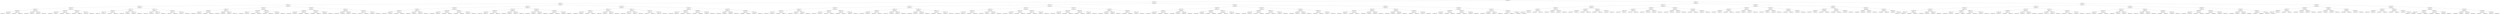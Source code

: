 digraph G{
1588795460 [label="Node{data=[9440, 9440]}"]
1588795460 -> 334919974
334919974 [label="Node{data=[5073, 5073]}"]
334919974 -> 1387504913
1387504913 [label="Node{data=[3223, 3223]}"]
1387504913 -> 923697656
923697656 [label="Node{data=[2802, 2802]}"]
923697656 -> 1908002405
1908002405 [label="Node{data=[2169, 2169]}"]
1908002405 -> 1361487421
1361487421 [label="Node{data=[1562, 1562]}"]
1361487421 -> 519182885
519182885 [label="Node{data=[1554, 1554]}"]
519182885 -> 1571838274
1571838274 [label="Node{data=[1550, 1550]}"]
1571838274 -> 1648721527
1648721527 [label="Node{data=[1548, 1548]}"]
1648721527 -> 104213324
104213324 [label="Node{data=[797, 797]}"]
1648721527 -> 144390813
144390813 [label="Node{data=[1549, 1549]}"]
1571838274 -> 1463687301
1463687301 [label="Node{data=[1552, 1552]}"]
1463687301 -> 515990227
515990227 [label="Node{data=[1551, 1551]}"]
1463687301 -> 689587724
689587724 [label="Node{data=[1553, 1553]}"]
519182885 -> 2013580896
2013580896 [label="Node{data=[1558, 1558]}"]
2013580896 -> 1599675349
1599675349 [label="Node{data=[1556, 1556]}"]
1599675349 -> 1251687703
1251687703 [label="Node{data=[1555, 1555]}"]
1599675349 -> 835336302
835336302 [label="Node{data=[1557, 1557]}"]
2013580896 -> 1868793849
1868793849 [label="Node{data=[1560, 1560]}"]
1868793849 -> 2020847219
2020847219 [label="Node{data=[1559, 1559]}"]
1868793849 -> 1804818415
1804818415 [label="Node{data=[1561, 1561]}"]
1361487421 -> 200936379
200936379 [label="Node{data=[2161, 2161]}"]
200936379 -> 2018838898
2018838898 [label="Node{data=[2145, 2145]}"]
2018838898 -> 498085949
498085949 [label="Node{data=[2032, 2032]}"]
498085949 -> 1827479627
1827479627 [label="Node{data=[2006, 2006]}"]
498085949 -> 923879870
923879870 [label="Node{data=[2122, 2122]}"]
2018838898 -> 1742723255
1742723255 [label="Node{data=[2159, 2159]}"]
1742723255 -> 2079473065
2079473065 [label="Node{data=[2158, 2158]}"]
1742723255 -> 2123933156
2123933156 [label="Node{data=[2160, 2160]}"]
200936379 -> 1140416304
1140416304 [label="Node{data=[2165, 2165]}"]
1140416304 -> 1517960600
1517960600 [label="Node{data=[2163, 2163]}"]
1517960600 -> 814701579
814701579 [label="Node{data=[2162, 2162]}"]
1517960600 -> 184776827
184776827 [label="Node{data=[2164, 2164]}"]
1140416304 -> 34256628
34256628 [label="Node{data=[2167, 2167]}"]
34256628 -> 152554960
152554960 [label="Node{data=[2166, 2166]}"]
34256628 -> 1135781885
1135781885 [label="Node{data=[2168, 2168]}"]
1908002405 -> 1407377232
1407377232 [label="Node{data=[2409, 2409]}"]
1407377232 -> 76054222
76054222 [label="Node{data=[2177, 2177]}"]
76054222 -> 860248770
860248770 [label="Node{data=[2173, 2173]}"]
860248770 -> 1704828440
1704828440 [label="Node{data=[2171, 2171]}"]
1704828440 -> 549508516
549508516 [label="Node{data=[2170, 2170]}"]
1704828440 -> 1736024444
1736024444 [label="Node{data=[2172, 2172]}"]
860248770 -> 1726506779
1726506779 [label="Node{data=[2175, 2175]}"]
1726506779 -> 1863075968
1863075968 [label="Node{data=[2174, 2174]}"]
1726506779 -> 1229446448
1229446448 [label="Node{data=[2176, 2176]}"]
76054222 -> 1663035173
1663035173 [label="Node{data=[2373, 2373]}"]
1663035173 -> 1181385954
1181385954 [label="Node{data=[2261, 2261]}"]
1181385954 -> 1261411559
1261411559 [label="Node{data=[2215, 2215]}"]
1181385954 -> 1022785263
1022785263 [label="Node{data=[2286, 2286]}"]
1663035173 -> 541886619
541886619 [label="Node{data=[2407, 2407]}"]
541886619 -> 848516580
848516580 [label="Node{data=[2391, 2391]}"]
541886619 -> 99364853
99364853 [label="Node{data=[2408, 2408]}"]
1407377232 -> 178413737
178413737 [label="Node{data=[2417, 2417]}"]
178413737 -> 1324235062
1324235062 [label="Node{data=[2413, 2413]}"]
1324235062 -> 1727691130
1727691130 [label="Node{data=[2411, 2411]}"]
1727691130 -> 34431447
34431447 [label="Node{data=[2410, 2410]}"]
1727691130 -> 464776727
464776727 [label="Node{data=[2412, 2412]}"]
1324235062 -> 615203806
615203806 [label="Node{data=[2415, 2415]}"]
615203806 -> 288350104
288350104 [label="Node{data=[2414, 2414]}"]
615203806 -> 2017793971
2017793971 [label="Node{data=[2416, 2416]}"]
178413737 -> 2080546298
2080546298 [label="Node{data=[2421, 2421]}"]
2080546298 -> 46765079
46765079 [label="Node{data=[2419, 2419]}"]
46765079 -> 1844795593
1844795593 [label="Node{data=[2418, 2418]}"]
46765079 -> 1037906507
1037906507 [label="Node{data=[2420, 2420]}"]
2080546298 -> 1431868743
1431868743 [label="Node{data=[2423, 2423]}"]
1431868743 -> 461363927
461363927 [label="Node{data=[2422, 2422]}"]
1431868743 -> 1544288865
1544288865 [label="Node{data=[2439, 2439]}"]
923697656 -> 143709377
143709377 [label="Node{data=[2891, 2891]}"]
143709377 -> 435395129
435395129 [label="Node{data=[2875, 2875]}"]
435395129 -> 2092913330
2092913330 [label="Node{data=[2867, 2867]}"]
2092913330 -> 2137286582
2137286582 [label="Node{data=[2863, 2863]}"]
2137286582 -> 1901892167
1901892167 [label="Node{data=[2861, 2861]}"]
1901892167 -> 1962671111
1962671111 [label="Node{data=[2834, 2834]}"]
1901892167 -> 1926699752
1926699752 [label="Node{data=[2862, 2862]}"]
2137286582 -> 777165523
777165523 [label="Node{data=[2865, 2865]}"]
777165523 -> 998894580
998894580 [label="Node{data=[2864, 2864]}"]
777165523 -> 272180038
272180038 [label="Node{data=[2866, 2866]}"]
2092913330 -> 1525906419
1525906419 [label="Node{data=[2871, 2871]}"]
1525906419 -> 1615718012
1615718012 [label="Node{data=[2869, 2869]}"]
1615718012 -> 342845386
342845386 [label="Node{data=[2868, 2868]}"]
1615718012 -> 1301632274
1301632274 [label="Node{data=[2870, 2870]}"]
1525906419 -> 217613232
217613232 [label="Node{data=[2873, 2873]}"]
217613232 -> 50981461
50981461 [label="Node{data=[2872, 2872]}"]
217613232 -> 1815579849
1815579849 [label="Node{data=[2874, 2874]}"]
435395129 -> 191723928
191723928 [label="Node{data=[2883, 2883]}"]
191723928 -> 1136696902
1136696902 [label="Node{data=[2879, 2879]}"]
1136696902 -> 265785129
265785129 [label="Node{data=[2877, 2877]}"]
265785129 -> 1599478750
1599478750 [label="Node{data=[2876, 2876]}"]
265785129 -> 1066866709
1066866709 [label="Node{data=[2878, 2878]}"]
1136696902 -> 2028114703
2028114703 [label="Node{data=[2881, 2881]}"]
2028114703 -> 1275061757
1275061757 [label="Node{data=[2880, 2880]}"]
2028114703 -> 605589431
605589431 [label="Node{data=[2882, 2882]}"]
191723928 -> 591948945
591948945 [label="Node{data=[2887, 2887]}"]
591948945 -> 1340012828
1340012828 [label="Node{data=[2885, 2885]}"]
1340012828 -> 2075802903
2075802903 [label="Node{data=[2884, 2884]}"]
1340012828 -> 457138400
457138400 [label="Node{data=[2886, 2886]}"]
591948945 -> 2071182322
2071182322 [label="Node{data=[2889, 2889]}"]
2071182322 -> 1130212249
1130212249 [label="Node{data=[2888, 2888]}"]
2071182322 -> 1772446816
1772446816 [label="Node{data=[2890, 2890]}"]
143709377 -> 167588308
167588308 [label="Node{data=[3092, 3092]}"]
167588308 -> 1865922354
1865922354 [label="Node{data=[3084, 3084]}"]
1865922354 -> 1092147246
1092147246 [label="Node{data=[2895, 2895]}"]
1092147246 -> 64762377
64762377 [label="Node{data=[2893, 2893]}"]
64762377 -> 1666175031
1666175031 [label="Node{data=[2892, 2892]}"]
64762377 -> 823354699
823354699 [label="Node{data=[2894, 2894]}"]
1092147246 -> 911020783
911020783 [label="Node{data=[3082, 3082]}"]
911020783 -> 1424175701
1424175701 [label="Node{data=[2896, 2896]}"]
911020783 -> 1236311702
1236311702 [label="Node{data=[3083, 3083]}"]
1865922354 -> 1663271894
1663271894 [label="Node{data=[3088, 3088]}"]
1663271894 -> 1025982263
1025982263 [label="Node{data=[3086, 3086]}"]
1025982263 -> 1880867676
1880867676 [label="Node{data=[3085, 3085]}"]
1025982263 -> 1024636903
1024636903 [label="Node{data=[3087, 3087]}"]
1663271894 -> 1112583840
1112583840 [label="Node{data=[3090, 3090]}"]
1112583840 -> 1175121754
1175121754 [label="Node{data=[3089, 3089]}"]
1112583840 -> 1747305956
1747305956 [label="Node{data=[3091, 3091]}"]
167588308 -> 1084287624
1084287624 [label="Node{data=[3143, 3143]}"]
1084287624 -> 130181522
130181522 [label="Node{data=[3096, 3096]}"]
130181522 -> 379790863
379790863 [label="Node{data=[3094, 3094]}"]
379790863 -> 1357892570
1357892570 [label="Node{data=[3093, 3093]}"]
379790863 -> 391946213
391946213 [label="Node{data=[3095, 3095]}"]
130181522 -> 63367781
63367781 [label="Node{data=[3098, 3098]}"]
63367781 -> 207234892
207234892 [label="Node{data=[3097, 3097]}"]
63367781 -> 583371782
583371782 [label="Node{data=[3140, 3140]}"]
1084287624 -> 1368759308
1368759308 [label="Node{data=[3219, 3219]}"]
1368759308 -> 1697960345
1697960345 [label="Node{data=[3217, 3217]}"]
1697960345 -> 948562484
948562484 [label="Node{data=[3171, 3171]}"]
1697960345 -> 908260511
908260511 [label="Node{data=[3218, 3218]}"]
1368759308 -> 1261075371
1261075371 [label="Node{data=[3221, 3221]}"]
1261075371 -> 147968846
147968846 [label="Node{data=[3220, 3220]}"]
1261075371 -> 2138980394
2138980394 [label="Node{data=[3222, 3222]}"]
1387504913 -> 1591330134
1591330134 [label="Node{data=[3537, 3537]}"]
1591330134 -> 1177950725
1177950725 [label="Node{data=[3441, 3441]}"]
1177950725 -> 1090255406
1090255406 [label="Node{data=[3425, 3425]}"]
1090255406 -> 1292471563
1292471563 [label="Node{data=[3234, 3234]}"]
1292471563 -> 1567228553
1567228553 [label="Node{data=[3227, 3227]}"]
1567228553 -> 729468179
729468179 [label="Node{data=[3225, 3225]}"]
729468179 -> 877619416
877619416 [label="Node{data=[3224, 3224]}"]
729468179 -> 892328591
892328591 [label="Node{data=[3226, 3226]}"]
1567228553 -> 954001641
954001641 [label="Node{data=[3229, 3229]}"]
954001641 -> 1161017524
1161017524 [label="Node{data=[3228, 3228]}"]
954001641 -> 175444322
175444322 [label="Node{data=[3230, 3230]}"]
1292471563 -> 1103448321
1103448321 [label="Node{data=[3421, 3421]}"]
1103448321 -> 503413360
503413360 [label="Node{data=[3419, 3419]}"]
503413360 -> 1177523996
1177523996 [label="Node{data=[3267, 3267]}"]
503413360 -> 1685287098
1685287098 [label="Node{data=[3420, 3420]}"]
1103448321 -> 261468276
261468276 [label="Node{data=[3423, 3423]}"]
261468276 -> 441620748
441620748 [label="Node{data=[3422, 3422]}"]
261468276 -> 545225261
545225261 [label="Node{data=[3424, 3424]}"]
1090255406 -> 1601583160
1601583160 [label="Node{data=[3433, 3433]}"]
1601583160 -> 2109879730
2109879730 [label="Node{data=[3429, 3429]}"]
2109879730 -> 1943423487
1943423487 [label="Node{data=[3427, 3427]}"]
1943423487 -> 673446842
673446842 [label="Node{data=[3426, 3426]}"]
1943423487 -> 1182445950
1182445950 [label="Node{data=[3428, 3428]}"]
2109879730 -> 720987046
720987046 [label="Node{data=[3431, 3431]}"]
720987046 -> 1805733559
1805733559 [label="Node{data=[3430, 3430]}"]
720987046 -> 1550354002
1550354002 [label="Node{data=[3432, 3432]}"]
1601583160 -> 1334455776
1334455776 [label="Node{data=[3437, 3437]}"]
1334455776 -> 781157348
781157348 [label="Node{data=[3435, 3435]}"]
781157348 -> 1337631860
1337631860 [label="Node{data=[3434, 3434]}"]
781157348 -> 1467544007
1467544007 [label="Node{data=[3436, 3436]}"]
1334455776 -> 1224946661
1224946661 [label="Node{data=[3439, 3439]}"]
1224946661 -> 465639810
465639810 [label="Node{data=[3438, 3438]}"]
1224946661 -> 21141386
21141386 [label="Node{data=[3440, 3440]}"]
1177950725 -> 287619244
287619244 [label="Node{data=[3484, 3484]}"]
287619244 -> 1097350518
1097350518 [label="Node{data=[3449, 3449]}"]
1097350518 -> 1391862224
1391862224 [label="Node{data=[3445, 3445]}"]
1391862224 -> 1201476291
1201476291 [label="Node{data=[3443, 3443]}"]
1201476291 -> 1934111556
1934111556 [label="Node{data=[3442, 3442]}"]
1201476291 -> 1934304214
1934304214 [label="Node{data=[3444, 3444]}"]
1391862224 -> 273708238
273708238 [label="Node{data=[3447, 3447]}"]
273708238 -> 1064593165
1064593165 [label="Node{data=[3446, 3446]}"]
273708238 -> 219460020
219460020 [label="Node{data=[3448, 3448]}"]
1097350518 -> 661354067
661354067 [label="Node{data=[3453, 3453]}"]
661354067 -> 881754228
881754228 [label="Node{data=[3451, 3451]}"]
881754228 -> 685688295
685688295 [label="Node{data=[3450, 3450]}"]
881754228 -> 15681625
15681625 [label="Node{data=[3452, 3452]}"]
661354067 -> 2085253113
2085253113 [label="Node{data=[3455, 3455]}"]
2085253113 -> 1015536932
1015536932 [label="Node{data=[3454, 3454]}"]
2085253113 -> 1655228078
1655228078 [label="Node{data=[3478, 3478]}"]
287619244 -> 419424034
419424034 [label="Node{data=[3529, 3529]}"]
419424034 -> 929392227
929392227 [label="Node{data=[3525, 3525]}"]
929392227 -> 898233174
898233174 [label="Node{data=[3523, 3523]}"]
898233174 -> 288411391
288411391 [label="Node{data=[3497, 3497]}"]
898233174 -> 1989274892
1989274892 [label="Node{data=[3524, 3524]}"]
929392227 -> 1792793539
1792793539 [label="Node{data=[3527, 3527]}"]
1792793539 -> 271750797
271750797 [label="Node{data=[3526, 3526]}"]
1792793539 -> 123921730
123921730 [label="Node{data=[3528, 3528]}"]
419424034 -> 2128777519
2128777519 [label="Node{data=[3533, 3533]}"]
2128777519 -> 1255364851
1255364851 [label="Node{data=[3531, 3531]}"]
1255364851 -> 1322330586
1322330586 [label="Node{data=[3530, 3530]}"]
1255364851 -> 1586073015
1586073015 [label="Node{data=[3532, 3532]}"]
2128777519 -> 881333408
881333408 [label="Node{data=[3535, 3535]}"]
881333408 -> 1682757122
1682757122 [label="Node{data=[3534, 3534]}"]
881333408 -> 596950184
596950184 [label="Node{data=[3536, 3536]}"]
1591330134 -> 836921688
836921688 [label="Node{data=[4755, 4755]}"]
836921688 -> 1161512656
1161512656 [label="Node{data=[4739, 4739]}"]
1161512656 -> 1204122803
1204122803 [label="Node{data=[4731, 4731]}"]
1204122803 -> 1093857567
1093857567 [label="Node{data=[3541, 3541]}"]
1093857567 -> 1664673992
1664673992 [label="Node{data=[3539, 3539]}"]
1664673992 -> 2091528121
2091528121 [label="Node{data=[3538, 3538]}"]
1664673992 -> 279362675
279362675 [label="Node{data=[3540, 3540]}"]
1093857567 -> 1179262321
1179262321 [label="Node{data=[4729, 4729]}"]
1179262321 -> 1653658584
1653658584 [label="Node{data=[3542, 3542]}"]
1179262321 -> 1340796884
1340796884 [label="Node{data=[4730, 4730]}"]
1204122803 -> 1779079038
1779079038 [label="Node{data=[4735, 4735]}"]
1779079038 -> 2084417243
2084417243 [label="Node{data=[4733, 4733]}"]
2084417243 -> 416787607
416787607 [label="Node{data=[4732, 4732]}"]
2084417243 -> 14382102
14382102 [label="Node{data=[4734, 4734]}"]
1779079038 -> 1045738004
1045738004 [label="Node{data=[4737, 4737]}"]
1045738004 -> 789485683
789485683 [label="Node{data=[4736, 4736]}"]
1045738004 -> 169355793
169355793 [label="Node{data=[4738, 4738]}"]
1161512656 -> 1362662528
1362662528 [label="Node{data=[4747, 4747]}"]
1362662528 -> 1256671393
1256671393 [label="Node{data=[4743, 4743]}"]
1256671393 -> 301042830
301042830 [label="Node{data=[4741, 4741]}"]
301042830 -> 1517450243
1517450243 [label="Node{data=[4740, 4740]}"]
301042830 -> 1333491545
1333491545 [label="Node{data=[4742, 4742]}"]
1256671393 -> 1068076119
1068076119 [label="Node{data=[4745, 4745]}"]
1068076119 -> 572650192
572650192 [label="Node{data=[4744, 4744]}"]
1068076119 -> 1798985979
1798985979 [label="Node{data=[4746, 4746]}"]
1362662528 -> 2146380666
2146380666 [label="Node{data=[4751, 4751]}"]
2146380666 -> 215473124
215473124 [label="Node{data=[4749, 4749]}"]
215473124 -> 567087068
567087068 [label="Node{data=[4748, 4748]}"]
215473124 -> 411661982
411661982 [label="Node{data=[4750, 4750]}"]
2146380666 -> 507193870
507193870 [label="Node{data=[4753, 4753]}"]
507193870 -> 738314966
738314966 [label="Node{data=[4752, 4752]}"]
507193870 -> 1710981989
1710981989 [label="Node{data=[4754, 4754]}"]
836921688 -> 907355330
907355330 [label="Node{data=[5057, 5057]}"]
907355330 -> 1899565908
1899565908 [label="Node{data=[4978, 4978]}"]
1899565908 -> 1405890783
1405890783 [label="Node{data=[4974, 4974]}"]
1405890783 -> 1779786088
1779786088 [label="Node{data=[4972, 4972]}"]
1779786088 -> 1975090140
1975090140 [label="Node{data=[4820, 4820]}"]
1779786088 -> 1285776780
1285776780 [label="Node{data=[4973, 4973]}"]
1405890783 -> 2119958031
2119958031 [label="Node{data=[4976, 4976]}"]
2119958031 -> 1057279629
1057279629 [label="Node{data=[4975, 4975]}"]
2119958031 -> 31274282
31274282 [label="Node{data=[4977, 4977]}"]
1899565908 -> 1451601816
1451601816 [label="Node{data=[5053, 5053]}"]
1451601816 -> 2005895361
2005895361 [label="Node{data=[4980, 4980]}"]
2005895361 -> 1860583451
1860583451 [label="Node{data=[4979, 4979]}"]
2005895361 -> 117066888
117066888 [label="Node{data=[5008, 5008]}"]
1451601816 -> 2105068192
2105068192 [label="Node{data=[5055, 5055]}"]
2105068192 -> 1983552590
1983552590 [label="Node{data=[5054, 5054]}"]
2105068192 -> 704703498
704703498 [label="Node{data=[5056, 5056]}"]
907355330 -> 2127195086
2127195086 [label="Node{data=[5065, 5065]}"]
2127195086 -> 1172083581
1172083581 [label="Node{data=[5061, 5061]}"]
1172083581 -> 1738981220
1738981220 [label="Node{data=[5059, 5059]}"]
1738981220 -> 1248554790
1248554790 [label="Node{data=[5058, 5058]}"]
1738981220 -> 1733491134
1733491134 [label="Node{data=[5060, 5060]}"]
1172083581 -> 1177864530
1177864530 [label="Node{data=[5063, 5063]}"]
1177864530 -> 339411823
339411823 [label="Node{data=[5062, 5062]}"]
1177864530 -> 95964305
95964305 [label="Node{data=[5064, 5064]}"]
2127195086 -> 1977076369
1977076369 [label="Node{data=[5069, 5069]}"]
1977076369 -> 357163808
357163808 [label="Node{data=[5067, 5067]}"]
357163808 -> 1504029341
1504029341 [label="Node{data=[5066, 5066]}"]
357163808 -> 507427324
507427324 [label="Node{data=[5068, 5068]}"]
1977076369 -> 1433828328
1433828328 [label="Node{data=[5071, 5071]}"]
1433828328 -> 268227205
268227205 [label="Node{data=[5070, 5070]}"]
1433828328 -> 2071552165
2071552165 [label="Node{data=[5072, 5072]}"]
334919974 -> 274974575
274974575 [label="Node{data=[8043, 8043]}"]
274974575 -> 1991002032
1991002032 [label="Node{data=[7921, 7921]}"]
1991002032 -> 523094810
523094810 [label="Node{data=[5142, 5142]}"]
523094810 -> 803339282
803339282 [label="Node{data=[5126, 5126]}"]
803339282 -> 557256254
557256254 [label="Node{data=[5118, 5118]}"]
557256254 -> 892492911
892492911 [label="Node{data=[5114, 5114]}"]
892492911 -> 1144399048
1144399048 [label="Node{data=[5112, 5112]}"]
1144399048 -> 1687638320
1687638320 [label="Node{data=[5075, 5075]}"]
1144399048 -> 2101929314
2101929314 [label="Node{data=[5113, 5113]}"]
892492911 -> 1522405248
1522405248 [label="Node{data=[5116, 5116]}"]
1522405248 -> 802906235
802906235 [label="Node{data=[5115, 5115]}"]
1522405248 -> 1897642593
1897642593 [label="Node{data=[5117, 5117]}"]
557256254 -> 1271014101
1271014101 [label="Node{data=[5122, 5122]}"]
1271014101 -> 1630205474
1630205474 [label="Node{data=[5120, 5120]}"]
1630205474 -> 361138884
361138884 [label="Node{data=[5119, 5119]}"]
1630205474 -> 971170471
971170471 [label="Node{data=[5121, 5121]}"]
1271014101 -> 1676458948
1676458948 [label="Node{data=[5124, 5124]}"]
1676458948 -> 1438767741
1438767741 [label="Node{data=[5123, 5123]}"]
1676458948 -> 1957735083
1957735083 [label="Node{data=[5125, 5125]}"]
803339282 -> 1516869952
1516869952 [label="Node{data=[5134, 5134]}"]
1516869952 -> 1557998418
1557998418 [label="Node{data=[5130, 5130]}"]
1557998418 -> 127139974
127139974 [label="Node{data=[5128, 5128]}"]
127139974 -> 1979717421
1979717421 [label="Node{data=[5127, 5127]}"]
127139974 -> 1614095156
1614095156 [label="Node{data=[5129, 5129]}"]
1557998418 -> 1426523099
1426523099 [label="Node{data=[5132, 5132]}"]
1426523099 -> 1915791821
1915791821 [label="Node{data=[5131, 5131]}"]
1426523099 -> 83849689
83849689 [label="Node{data=[5133, 5133]}"]
1516869952 -> 1301991153
1301991153 [label="Node{data=[5138, 5138]}"]
1301991153 -> 552473922
552473922 [label="Node{data=[5136, 5136]}"]
552473922 -> 1474805331
1474805331 [label="Node{data=[5135, 5135]}"]
552473922 -> 686386383
686386383 [label="Node{data=[5137, 5137]}"]
1301991153 -> 857723493
857723493 [label="Node{data=[5140, 5140]}"]
857723493 -> 1670088001
1670088001 [label="Node{data=[5139, 5139]}"]
857723493 -> 158644805
158644805 [label="Node{data=[5141, 5141]}"]
523094810 -> 1779970224
1779970224 [label="Node{data=[6284, 6284]}"]
1779970224 -> 668552044
668552044 [label="Node{data=[6276, 6276]}"]
668552044 -> 407331675
407331675 [label="Node{data=[5709, 5709]}"]
407331675 -> 885871748
885871748 [label="Node{data=[5553, 5553]}"]
885871748 -> 536575773
536575773 [label="Node{data=[5179, 5179]}"]
885871748 -> 1922352549
1922352549 [label="Node{data=[5567, 5567]}"]
407331675 -> 1374301463
1374301463 [label="Node{data=[6274, 6274]}"]
1374301463 -> 266156762
266156762 [label="Node{data=[6266, 6266]}"]
1374301463 -> 1268428715
1268428715 [label="Node{data=[6275, 6275]}"]
668552044 -> 536343184
536343184 [label="Node{data=[6280, 6280]}"]
536343184 -> 527824620
527824620 [label="Node{data=[6278, 6278]}"]
527824620 -> 2040005682
2040005682 [label="Node{data=[6277, 6277]}"]
527824620 -> 1742805853
1742805853 [label="Node{data=[6279, 6279]}"]
536343184 -> 1201804867
1201804867 [label="Node{data=[6282, 6282]}"]
1201804867 -> 2001754829
2001754829 [label="Node{data=[6281, 6281]}"]
1201804867 -> 1313892737
1313892737 [label="Node{data=[6283, 6283]}"]
1779970224 -> 562342117
562342117 [label="Node{data=[6292, 6292]}"]
562342117 -> 1984144024
1984144024 [label="Node{data=[6288, 6288]}"]
1984144024 -> 61872303
61872303 [label="Node{data=[6286, 6286]}"]
61872303 -> 1315005753
1315005753 [label="Node{data=[6285, 6285]}"]
61872303 -> 1244020624
1244020624 [label="Node{data=[6287, 6287]}"]
1984144024 -> 555352878
555352878 [label="Node{data=[6290, 6290]}"]
555352878 -> 585896642
585896642 [label="Node{data=[6289, 6289]}"]
555352878 -> 1734468363
1734468363 [label="Node{data=[6291, 6291]}"]
562342117 -> 482380488
482380488 [label="Node{data=[7917, 7917]}"]
482380488 -> 1832057101
1832057101 [label="Node{data=[7915, 7915]}"]
1832057101 -> 797613163
797613163 [label="Node{data=[6293, 6293]}"]
1832057101 -> 1201363754
1201363754 [label="Node{data=[7916, 7916]}"]
482380488 -> 1595215835
1595215835 [label="Node{data=[7919, 7919]}"]
1595215835 -> 630550437
630550437 [label="Node{data=[7918, 7918]}"]
1595215835 -> 1585956536
1585956536 [label="Node{data=[7920, 7920]}"]
1991002032 -> 1129874505
1129874505 [label="Node{data=[7953, 7953]}"]
1129874505 -> 885268526
885268526 [label="Node{data=[7937, 7937]}"]
885268526 -> 983730516
983730516 [label="Node{data=[7929, 7929]}"]
983730516 -> 1517300414
1517300414 [label="Node{data=[7925, 7925]}"]
1517300414 -> 1561167733
1561167733 [label="Node{data=[7923, 7923]}"]
1561167733 -> 1222445482
1222445482 [label="Node{data=[7922, 7922]}"]
1561167733 -> 1721487820
1721487820 [label="Node{data=[7924, 7924]}"]
1517300414 -> 1038426747
1038426747 [label="Node{data=[7927, 7927]}"]
1038426747 -> 207764637
207764637 [label="Node{data=[7926, 7926]}"]
1038426747 -> 752018658
752018658 [label="Node{data=[7928, 7928]}"]
983730516 -> 343889157
343889157 [label="Node{data=[7933, 7933]}"]
343889157 -> 10312459
10312459 [label="Node{data=[7931, 7931]}"]
10312459 -> 495323473
495323473 [label="Node{data=[7930, 7930]}"]
10312459 -> 642259959
642259959 [label="Node{data=[7932, 7932]}"]
343889157 -> 1215407430
1215407430 [label="Node{data=[7935, 7935]}"]
1215407430 -> 585034304
585034304 [label="Node{data=[7934, 7934]}"]
1215407430 -> 264221643
264221643 [label="Node{data=[7936, 7936]}"]
885268526 -> 1775142504
1775142504 [label="Node{data=[7945, 7945]}"]
1775142504 -> 743462274
743462274 [label="Node{data=[7941, 7941]}"]
743462274 -> 2039035554
2039035554 [label="Node{data=[7939, 7939]}"]
2039035554 -> 190510003
190510003 [label="Node{data=[7938, 7938]}"]
2039035554 -> 372955510
372955510 [label="Node{data=[7940, 7940]}"]
743462274 -> 946365046
946365046 [label="Node{data=[7943, 7943]}"]
946365046 -> 140799999
140799999 [label="Node{data=[7942, 7942]}"]
946365046 -> 1426051627
1426051627 [label="Node{data=[7944, 7944]}"]
1775142504 -> 349065387
349065387 [label="Node{data=[7949, 7949]}"]
349065387 -> 1867447190
1867447190 [label="Node{data=[7947, 7947]}"]
1867447190 -> 1157523991
1157523991 [label="Node{data=[7946, 7946]}"]
1867447190 -> 1857717801
1857717801 [label="Node{data=[7948, 7948]}"]
349065387 -> 144164957
144164957 [label="Node{data=[7951, 7951]}"]
144164957 -> 278728850
278728850 [label="Node{data=[7950, 7950]}"]
144164957 -> 662994500
662994500 [label="Node{data=[7952, 7952]}"]
1129874505 -> 498417491
498417491 [label="Node{data=[7988, 7988]}"]
498417491 -> 735500696
735500696 [label="Node{data=[7961, 7961]}"]
735500696 -> 1404519920
1404519920 [label="Node{data=[7957, 7957]}"]
1404519920 -> 1472554908
1472554908 [label="Node{data=[7955, 7955]}"]
1472554908 -> 1673430416
1673430416 [label="Node{data=[7954, 7954]}"]
1472554908 -> 2117700198
2117700198 [label="Node{data=[7956, 7956]}"]
1404519920 -> 390645908
390645908 [label="Node{data=[7959, 7959]}"]
390645908 -> 1808643174
1808643174 [label="Node{data=[7958, 7958]}"]
390645908 -> 2093493898
2093493898 [label="Node{data=[7960, 7960]}"]
735500696 -> 1318117839
1318117839 [label="Node{data=[7965, 7965]}"]
1318117839 -> 533568737
533568737 [label="Node{data=[7963, 7963]}"]
533568737 -> 430269946
430269946 [label="Node{data=[7962, 7962]}"]
533568737 -> 614773818
614773818 [label="Node{data=[7964, 7964]}"]
1318117839 -> 1836300280
1836300280 [label="Node{data=[7967, 7967]}"]
1836300280 -> 514458659
514458659 [label="Node{data=[7966, 7966]}"]
1836300280 -> 747776185
747776185 [label="Node{data=[7968, 7968]}"]
498417491 -> 764824693
764824693 [label="Node{data=[8035, 8035]}"]
764824693 -> 1571484232
1571484232 [label="Node{data=[8031, 8031]}"]
1571484232 -> 334462658
334462658 [label="Node{data=[8029, 8029]}"]
334462658 -> 780487654
780487654 [label="Node{data=[8024, 8024]}"]
334462658 -> 837767079
837767079 [label="Node{data=[8030, 8030]}"]
1571484232 -> 996000608
996000608 [label="Node{data=[8033, 8033]}"]
996000608 -> 1395434407
1395434407 [label="Node{data=[8032, 8032]}"]
996000608 -> 1467095135
1467095135 [label="Node{data=[8034, 8034]}"]
764824693 -> 481032033
481032033 [label="Node{data=[8039, 8039]}"]
481032033 -> 1236824407
1236824407 [label="Node{data=[8037, 8037]}"]
1236824407 -> 2134889052
2134889052 [label="Node{data=[8036, 8036]}"]
1236824407 -> 944282884
944282884 [label="Node{data=[8038, 8038]}"]
481032033 -> 2065397139
2065397139 [label="Node{data=[8041, 8041]}"]
2065397139 -> 1906540910
1906540910 [label="Node{data=[8040, 8040]}"]
2065397139 -> 1880031284
1880031284 [label="Node{data=[8042, 8042]}"]
274974575 -> 215155596
215155596 [label="Node{data=[8320, 8320]}"]
215155596 -> 751061096
751061096 [label="Node{data=[8196, 8196]}"]
751061096 -> 1098978415
1098978415 [label="Node{data=[8059, 8059]}"]
1098978415 -> 1225237195
1225237195 [label="Node{data=[8051, 8051]}"]
1225237195 -> 1574700804
1574700804 [label="Node{data=[8047, 8047]}"]
1574700804 -> 1398113247
1398113247 [label="Node{data=[8045, 8045]}"]
1398113247 -> 448710582
448710582 [label="Node{data=[8044, 8044]}"]
1398113247 -> 1859862480
1859862480 [label="Node{data=[8046, 8046]}"]
1574700804 -> 1401086248
1401086248 [label="Node{data=[8049, 8049]}"]
1401086248 -> 741792764
741792764 [label="Node{data=[8048, 8048]}"]
1401086248 -> 1087978171
1087978171 [label="Node{data=[8050, 8050]}"]
1225237195 -> 2009839823
2009839823 [label="Node{data=[8055, 8055]}"]
2009839823 -> 855936191
855936191 [label="Node{data=[8053, 8053]}"]
855936191 -> 704071704
704071704 [label="Node{data=[8052, 8052]}"]
855936191 -> 552776575
552776575 [label="Node{data=[8054, 8054]}"]
2009839823 -> 173369966
173369966 [label="Node{data=[8057, 8057]}"]
173369966 -> 497254127
497254127 [label="Node{data=[8056, 8056]}"]
173369966 -> 235360971
235360971 [label="Node{data=[8058, 8058]}"]
1098978415 -> 995844415
995844415 [label="Node{data=[8067, 8067]}"]
995844415 -> 452749856
452749856 [label="Node{data=[8063, 8063]}"]
452749856 -> 472791958
472791958 [label="Node{data=[8061, 8061]}"]
472791958 -> 671855570
671855570 [label="Node{data=[8060, 8060]}"]
472791958 -> 1211727221
1211727221 [label="Node{data=[8062, 8062]}"]
452749856 -> 829272888
829272888 [label="Node{data=[8065, 8065]}"]
829272888 -> 1551031304
1551031304 [label="Node{data=[8064, 8064]}"]
829272888 -> 697459063
697459063 [label="Node{data=[8066, 8066]}"]
995844415 -> 717448165
717448165 [label="Node{data=[8071, 8071]}"]
717448165 -> 1995174390
1995174390 [label="Node{data=[8069, 8069]}"]
1995174390 -> 1018425791
1018425791 [label="Node{data=[8068, 8068]}"]
1995174390 -> 110143111
110143111 [label="Node{data=[8070, 8070]}"]
717448165 -> 939340283
939340283 [label="Node{data=[8114, 8114]}"]
939340283 -> 514851507
514851507 [label="Node{data=[8072, 8072]}"]
939340283 -> 1034757843
1034757843 [label="Node{data=[8195, 8195]}"]
751061096 -> 1049234303
1049234303 [label="Node{data=[8304, 8304]}"]
1049234303 -> 1621530556
1621530556 [label="Node{data=[8204, 8204]}"]
1621530556 -> 2115871873
2115871873 [label="Node{data=[8200, 8200]}"]
2115871873 -> 710053423
710053423 [label="Node{data=[8198, 8198]}"]
710053423 -> 1156430313
1156430313 [label="Node{data=[8197, 8197]}"]
710053423 -> 279104959
279104959 [label="Node{data=[8199, 8199]}"]
2115871873 -> 50875014
50875014 [label="Node{data=[8202, 8202]}"]
50875014 -> 1024827198
1024827198 [label="Node{data=[8201, 8201]}"]
50875014 -> 345918340
345918340 [label="Node{data=[8203, 8203]}"]
1621530556 -> 316122013
316122013 [label="Node{data=[8208, 8208]}"]
316122013 -> 1405781819
1405781819 [label="Node{data=[8206, 8206]}"]
1405781819 -> 1119292947
1119292947 [label="Node{data=[8205, 8205]}"]
1405781819 -> 605274026
605274026 [label="Node{data=[8207, 8207]}"]
316122013 -> 192359422
192359422 [label="Node{data=[8210, 8210]}"]
192359422 -> 209946356
209946356 [label="Node{data=[8209, 8209]}"]
192359422 -> 1983829729
1983829729 [label="Node{data=[8303, 8303]}"]
1049234303 -> 1340725603
1340725603 [label="Node{data=[8312, 8312]}"]
1340725603 -> 2104697787
2104697787 [label="Node{data=[8308, 8308]}"]
2104697787 -> 1842851527
1842851527 [label="Node{data=[8306, 8306]}"]
1842851527 -> 1843323970
1843323970 [label="Node{data=[8305, 8305]}"]
1842851527 -> 1828522587
1828522587 [label="Node{data=[8307, 8307]}"]
2104697787 -> 150442628
150442628 [label="Node{data=[8310, 8310]}"]
150442628 -> 1476830411
1476830411 [label="Node{data=[8309, 8309]}"]
150442628 -> 1113630589
1113630589 [label="Node{data=[8311, 8311]}"]
1340725603 -> 1179370168
1179370168 [label="Node{data=[8316, 8316]}"]
1179370168 -> 1922833223
1922833223 [label="Node{data=[8314, 8314]}"]
1922833223 -> 533846307
533846307 [label="Node{data=[8313, 8313]}"]
1922833223 -> 1481498347
1481498347 [label="Node{data=[8315, 8315]}"]
1179370168 -> 1074497880
1074497880 [label="Node{data=[8318, 8318]}"]
1074497880 -> 1382016061
1382016061 [label="Node{data=[8317, 8317]}"]
1074497880 -> 1129723796
1129723796 [label="Node{data=[8319, 8319]}"]
215155596 -> 1977222035
1977222035 [label="Node{data=[8850, 8850]}"]
1977222035 -> 1770456377
1770456377 [label="Node{data=[8457, 8457]}"]
1770456377 -> 1146387000
1146387000 [label="Node{data=[8449, 8449]}"]
1146387000 -> 910958513
910958513 [label="Node{data=[8445, 8445]}"]
910958513 -> 321864816
321864816 [label="Node{data=[8322, 8322]}"]
321864816 -> 1120941537
1120941537 [label="Node{data=[8321, 8321]}"]
321864816 -> 624038457
624038457 [label="Node{data=[8401, 8401]}"]
910958513 -> 1943347385
1943347385 [label="Node{data=[8447, 8447]}"]
1943347385 -> 439416439
439416439 [label="Node{data=[8446, 8446]}"]
1943347385 -> 1494005741
1494005741 [label="Node{data=[8448, 8448]}"]
1146387000 -> 1822082351
1822082351 [label="Node{data=[8453, 8453]}"]
1822082351 -> 907079917
907079917 [label="Node{data=[8451, 8451]}"]
907079917 -> 722352918
722352918 [label="Node{data=[8450, 8450]}"]
907079917 -> 394347077
394347077 [label="Node{data=[8452, 8452]}"]
1822082351 -> 763911719
763911719 [label="Node{data=[8455, 8455]}"]
763911719 -> 481187043
481187043 [label="Node{data=[8454, 8454]}"]
763911719 -> 1185028843
1185028843 [label="Node{data=[8456, 8456]}"]
1770456377 -> 1538059024
1538059024 [label="Node{data=[8842, 8842]}"]
1538059024 -> 884666148
884666148 [label="Node{data=[8838, 8838]}"]
884666148 -> 1516092444
1516092444 [label="Node{data=[8836, 8836]}"]
1516092444 -> 209617150
209617150 [label="Node{data=[8458, 8458]}"]
1516092444 -> 808853002
808853002 [label="Node{data=[8837, 8837]}"]
884666148 -> 1402340583
1402340583 [label="Node{data=[8840, 8840]}"]
1402340583 -> 1688010709
1688010709 [label="Node{data=[8839, 8839]}"]
1402340583 -> 471726792
471726792 [label="Node{data=[8841, 8841]}"]
1538059024 -> 484139279
484139279 [label="Node{data=[8846, 8846]}"]
484139279 -> 2131361615
2131361615 [label="Node{data=[8844, 8844]}"]
2131361615 -> 2095633708
2095633708 [label="Node{data=[8843, 8843]}"]
2131361615 -> 256945091
256945091 [label="Node{data=[8845, 8845]}"]
484139279 -> 1220829247
1220829247 [label="Node{data=[8848, 8848]}"]
1220829247 -> 2022120943
2022120943 [label="Node{data=[8847, 8847]}"]
1220829247 -> 1123874406
1123874406 [label="Node{data=[8849, 8849]}"]
1977222035 -> 1215845193
1215845193 [label="Node{data=[8866, 8866]}"]
1215845193 -> 601229281
601229281 [label="Node{data=[8858, 8858]}"]
601229281 -> 1669205521
1669205521 [label="Node{data=[8854, 8854]}"]
1669205521 -> 1175755742
1175755742 [label="Node{data=[8852, 8852]}"]
1175755742 -> 1283226190
1283226190 [label="Node{data=[8851, 8851]}"]
1175755742 -> 1594266927
1594266927 [label="Node{data=[8853, 8853]}"]
1669205521 -> 1276839512
1276839512 [label="Node{data=[8856, 8856]}"]
1276839512 -> 783531630
783531630 [label="Node{data=[8855, 8855]}"]
1276839512 -> 28446716
28446716 [label="Node{data=[8857, 8857]}"]
601229281 -> 1794526472
1794526472 [label="Node{data=[8862, 8862]}"]
1794526472 -> 2127282120
2127282120 [label="Node{data=[8860, 8860]}"]
2127282120 -> 1303916209
1303916209 [label="Node{data=[8859, 8859]}"]
2127282120 -> 1558451477
1558451477 [label="Node{data=[8861, 8861]}"]
1794526472 -> 69373324
69373324 [label="Node{data=[8864, 8864]}"]
69373324 -> 666126143
666126143 [label="Node{data=[8863, 8863]}"]
69373324 -> 729102558
729102558 [label="Node{data=[8865, 8865]}"]
1215845193 -> 1464196120
1464196120 [label="Node{data=[8874, 8874]}"]
1464196120 -> 1192977809
1192977809 [label="Node{data=[8870, 8870]}"]
1192977809 -> 1116950514
1116950514 [label="Node{data=[8868, 8868]}"]
1116950514 -> 1075981494
1075981494 [label="Node{data=[8867, 8867]}"]
1116950514 -> 964595126
964595126 [label="Node{data=[8869, 8869]}"]
1192977809 -> 626348261
626348261 [label="Node{data=[8872, 8872]}"]
626348261 -> 2111924066
2111924066 [label="Node{data=[8871, 8871]}"]
626348261 -> 746042356
746042356 [label="Node{data=[8873, 8873]}"]
1464196120 -> 1638500593
1638500593 [label="Node{data=[8878, 8878]}"]
1638500593 -> 1861496409
1861496409 [label="Node{data=[8876, 8876]}"]
1861496409 -> 408460946
408460946 [label="Node{data=[8875, 8875]}"]
1861496409 -> 161576574
161576574 [label="Node{data=[8877, 8877]}"]
1638500593 -> 610437563
610437563 [label="Node{data=[8926, 8926]}"]
610437563 -> 1806433672
1806433672 [label="Node{data=[8879, 8879]}"]
610437563 -> 928727649
928727649 [label="Node{data=[9439, 9439]}"]
1588795460 -> 902545522
902545522 [label="Node{data=[9611, 9611]}"]
902545522 -> 89438241
89438241 [label="Node{data=[9504, 9504]}"]
89438241 -> 833049278
833049278 [label="Node{data=[9472, 9472]}"]
833049278 -> 1552045729
1552045729 [label="Node{data=[9456, 9456]}"]
1552045729 -> 924960019
924960019 [label="Node{data=[9448, 9448]}"]
924960019 -> 395634278
395634278 [label="Node{data=[9444, 9444]}"]
395634278 -> 481129608
481129608 [label="Node{data=[9442, 9442]}"]
481129608 -> 1389633250
1389633250 [label="Node{data=[9441, 9441]}"]
481129608 -> 1810120950
1810120950 [label="Node{data=[9443, 9443]}"]
395634278 -> 1542667322
1542667322 [label="Node{data=[9446, 9446]}"]
1542667322 -> 747444984
747444984 [label="Node{data=[9445, 9445]}"]
1542667322 -> 1583096453
1583096453 [label="Node{data=[9447, 9447]}"]
924960019 -> 402012744
402012744 [label="Node{data=[9452, 9452]}"]
402012744 -> 1436993120
1436993120 [label="Node{data=[9450, 9450]}"]
1436993120 -> 288902390
288902390 [label="Node{data=[9449, 9449]}"]
1436993120 -> 785325150
785325150 [label="Node{data=[9451, 9451]}"]
402012744 -> 139282357
139282357 [label="Node{data=[9454, 9454]}"]
139282357 -> 1807418650
1807418650 [label="Node{data=[9453, 9453]}"]
139282357 -> 951565159
951565159 [label="Node{data=[9455, 9455]}"]
1552045729 -> 1858891203
1858891203 [label="Node{data=[9464, 9464]}"]
1858891203 -> 207548224
207548224 [label="Node{data=[9460, 9460]}"]
207548224 -> 1073653764
1073653764 [label="Node{data=[9458, 9458]}"]
1073653764 -> 982990879
982990879 [label="Node{data=[9457, 9457]}"]
1073653764 -> 934842619
934842619 [label="Node{data=[9459, 9459]}"]
207548224 -> 1281838499
1281838499 [label="Node{data=[9462, 9462]}"]
1281838499 -> 101937827
101937827 [label="Node{data=[9461, 9461]}"]
1281838499 -> 100945350
100945350 [label="Node{data=[9463, 9463]}"]
1858891203 -> 1967667893
1967667893 [label="Node{data=[9468, 9468]}"]
1967667893 -> 53767146
53767146 [label="Node{data=[9466, 9466]}"]
53767146 -> 514819909
514819909 [label="Node{data=[9465, 9465]}"]
53767146 -> 987861803
987861803 [label="Node{data=[9467, 9467]}"]
1967667893 -> 239639376
239639376 [label="Node{data=[9470, 9470]}"]
239639376 -> 780388936
780388936 [label="Node{data=[9469, 9469]}"]
239639376 -> 1282729330
1282729330 [label="Node{data=[9471, 9471]}"]
833049278 -> 2050641692
2050641692 [label="Node{data=[9488, 9488]}"]
2050641692 -> 820173072
820173072 [label="Node{data=[9480, 9480]}"]
820173072 -> 8623310
8623310 [label="Node{data=[9476, 9476]}"]
8623310 -> 1807204057
1807204057 [label="Node{data=[9474, 9474]}"]
1807204057 -> 1138581020
1138581020 [label="Node{data=[9473, 9473]}"]
1807204057 -> 1699816750
1699816750 [label="Node{data=[9475, 9475]}"]
8623310 -> 2036922542
2036922542 [label="Node{data=[9478, 9478]}"]
2036922542 -> 805294124
805294124 [label="Node{data=[9477, 9477]}"]
2036922542 -> 108742257
108742257 [label="Node{data=[9479, 9479]}"]
820173072 -> 1785691077
1785691077 [label="Node{data=[9484, 9484]}"]
1785691077 -> 1417429934
1417429934 [label="Node{data=[9482, 9482]}"]
1417429934 -> 97748925
97748925 [label="Node{data=[9481, 9481]}"]
1417429934 -> 1506218424
1506218424 [label="Node{data=[9483, 9483]}"]
1785691077 -> 1223157782
1223157782 [label="Node{data=[9486, 9486]}"]
1223157782 -> 2117120919
2117120919 [label="Node{data=[9485, 9485]}"]
1223157782 -> 1741106563
1741106563 [label="Node{data=[9487, 9487]}"]
2050641692 -> 107784722
107784722 [label="Node{data=[9496, 9496]}"]
107784722 -> 1908168081
1908168081 [label="Node{data=[9492, 9492]}"]
1908168081 -> 174849082
174849082 [label="Node{data=[9490, 9490]}"]
174849082 -> 1411277761
1411277761 [label="Node{data=[9489, 9489]}"]
174849082 -> 927039338
927039338 [label="Node{data=[9491, 9491]}"]
1908168081 -> 616735950
616735950 [label="Node{data=[9494, 9494]}"]
616735950 -> 1897727552
1897727552 [label="Node{data=[9493, 9493]}"]
616735950 -> 1446667209
1446667209 [label="Node{data=[9495, 9495]}"]
107784722 -> 1782381643
1782381643 [label="Node{data=[9500, 9500]}"]
1782381643 -> 1542050070
1542050070 [label="Node{data=[9498, 9498]}"]
1542050070 -> 1113580333
1113580333 [label="Node{data=[9497, 9497]}"]
1542050070 -> 1207886980
1207886980 [label="Node{data=[9499, 9499]}"]
1782381643 -> 1244497556
1244497556 [label="Node{data=[9502, 9502]}"]
1244497556 -> 1608097702
1608097702 [label="Node{data=[9501, 9501]}"]
1244497556 -> 1646418427
1646418427 [label="Node{data=[9503, 9503]}"]
89438241 -> 1388862463
1388862463 [label="Node{data=[9536, 9536]}"]
1388862463 -> 1953988116
1953988116 [label="Node{data=[9520, 9520]}"]
1953988116 -> 1740700563
1740700563 [label="Node{data=[9512, 9512]}"]
1740700563 -> 400395025
400395025 [label="Node{data=[9508, 9508]}"]
400395025 -> 123354550
123354550 [label="Node{data=[9506, 9506]}"]
123354550 -> 1209169047
1209169047 [label="Node{data=[9505, 9505]}"]
123354550 -> 686686821
686686821 [label="Node{data=[9507, 9507]}"]
400395025 -> 1401983338
1401983338 [label="Node{data=[9510, 9510]}"]
1401983338 -> 91332899
91332899 [label="Node{data=[9509, 9509]}"]
1401983338 -> 1578949590
1578949590 [label="Node{data=[9511, 9511]}"]
1740700563 -> 104404826
104404826 [label="Node{data=[9516, 9516]}"]
104404826 -> 1375063350
1375063350 [label="Node{data=[9514, 9514]}"]
1375063350 -> 1493505682
1493505682 [label="Node{data=[9513, 9513]}"]
1375063350 -> 1644147727
1644147727 [label="Node{data=[9515, 9515]}"]
104404826 -> 800259245
800259245 [label="Node{data=[9518, 9518]}"]
800259245 -> 1347487760
1347487760 [label="Node{data=[9517, 9517]}"]
800259245 -> 563160334
563160334 [label="Node{data=[9519, 9519]}"]
1953988116 -> 1028825855
1028825855 [label="Node{data=[9528, 9528]}"]
1028825855 -> 87909996
87909996 [label="Node{data=[9524, 9524]}"]
87909996 -> 1567948627
1567948627 [label="Node{data=[9522, 9522]}"]
1567948627 -> 1977948326
1977948326 [label="Node{data=[9521, 9521]}"]
1567948627 -> 1560807871
1560807871 [label="Node{data=[9523, 9523]}"]
87909996 -> 870849140
870849140 [label="Node{data=[9526, 9526]}"]
870849140 -> 1235023165
1235023165 [label="Node{data=[9525, 9525]}"]
870849140 -> 350348416
350348416 [label="Node{data=[9527, 9527]}"]
1028825855 -> 154747474
154747474 [label="Node{data=[9532, 9532]}"]
154747474 -> 2054275771
2054275771 [label="Node{data=[9530, 9530]}"]
2054275771 -> 1416291797
1416291797 [label="Node{data=[9529, 9529]}"]
2054275771 -> 1328860732
1328860732 [label="Node{data=[9531, 9531]}"]
154747474 -> 215756378
215756378 [label="Node{data=[9534, 9534]}"]
215756378 -> 2018267488
2018267488 [label="Node{data=[9533, 9533]}"]
215756378 -> 2064336881
2064336881 [label="Node{data=[9535, 9535]}"]
1388862463 -> 304558978
304558978 [label="Node{data=[9595, 9595]}"]
304558978 -> 2137289058
2137289058 [label="Node{data=[9587, 9587]}"]
2137289058 -> 1698293951
1698293951 [label="Node{data=[9583, 9583]}"]
1698293951 -> 1152126758
1152126758 [label="Node{data=[9538, 9538]}"]
1152126758 -> 1874632466
1874632466 [label="Node{data=[9537, 9537]}"]
1152126758 -> 856624358
856624358 [label="Node{data=[9582, 9582]}"]
1698293951 -> 425293352
425293352 [label="Node{data=[9585, 9585]}"]
425293352 -> 1034456858
1034456858 [label="Node{data=[9584, 9584]}"]
425293352 -> 921162674
921162674 [label="Node{data=[9586, 9586]}"]
2137289058 -> 2101645748
2101645748 [label="Node{data=[9591, 9591]}"]
2101645748 -> 805191682
805191682 [label="Node{data=[9589, 9589]}"]
805191682 -> 1456982712
1456982712 [label="Node{data=[9588, 9588]}"]
805191682 -> 1579542931
1579542931 [label="Node{data=[9590, 9590]}"]
2101645748 -> 129309394
129309394 [label="Node{data=[9593, 9593]}"]
129309394 -> 1519826038
1519826038 [label="Node{data=[9592, 9592]}"]
129309394 -> 846997398
846997398 [label="Node{data=[9594, 9594]}"]
304558978 -> 1130637627
1130637627 [label="Node{data=[9603, 9603]}"]
1130637627 -> 1823004687
1823004687 [label="Node{data=[9599, 9599]}"]
1823004687 -> 66249960
66249960 [label="Node{data=[9597, 9597]}"]
66249960 -> 1356936087
1356936087 [label="Node{data=[9596, 9596]}"]
66249960 -> 841934145
841934145 [label="Node{data=[9598, 9598]}"]
1823004687 -> 409746347
409746347 [label="Node{data=[9601, 9601]}"]
409746347 -> 204298730
204298730 [label="Node{data=[9600, 9600]}"]
409746347 -> 1426697843
1426697843 [label="Node{data=[9602, 9602]}"]
1130637627 -> 281562494
281562494 [label="Node{data=[9607, 9607]}"]
281562494 -> 1770032559
1770032559 [label="Node{data=[9605, 9605]}"]
1770032559 -> 251947900
251947900 [label="Node{data=[9604, 9604]}"]
1770032559 -> 392570585
392570585 [label="Node{data=[9606, 9606]}"]
281562494 -> 1159150326
1159150326 [label="Node{data=[9609, 9609]}"]
1159150326 -> 680999438
680999438 [label="Node{data=[9608, 9608]}"]
1159150326 -> 82115563
82115563 [label="Node{data=[9610, 9610]}"]
902545522 -> 580015424
580015424 [label="Node{data=[9874, 9874]}"]
580015424 -> 1580075886
1580075886 [label="Node{data=[9783, 9783]}"]
1580075886 -> 1333272047
1333272047 [label="Node{data=[9751, 9751]}"]
1333272047 -> 1826659400
1826659400 [label="Node{data=[9735, 9735]}"]
1826659400 -> 1558772929
1558772929 [label="Node{data=[9619, 9619]}"]
1558772929 -> 1916008777
1916008777 [label="Node{data=[9615, 9615]}"]
1916008777 -> 2108364165
2108364165 [label="Node{data=[9613, 9613]}"]
2108364165 -> 365024420
365024420 [label="Node{data=[9612, 9612]}"]
2108364165 -> 248790057
248790057 [label="Node{data=[9614, 9614]}"]
1916008777 -> 1665164555
1665164555 [label="Node{data=[9617, 9617]}"]
1665164555 -> 1189233627
1189233627 [label="Node{data=[9616, 9616]}"]
1665164555 -> 1562237783
1562237783 [label="Node{data=[9618, 9618]}"]
1558772929 -> 1913094569
1913094569 [label="Node{data=[9623, 9623]}"]
1913094569 -> 311413471
311413471 [label="Node{data=[9621, 9621]}"]
311413471 -> 1177006030
1177006030 [label="Node{data=[9620, 9620]}"]
311413471 -> 1976763198
1976763198 [label="Node{data=[9622, 9622]}"]
1913094569 -> 991416036
991416036 [label="Node{data=[9625, 9625]}"]
991416036 -> 1470247531
1470247531 [label="Node{data=[9624, 9624]}"]
991416036 -> 746630798
746630798 [label="Node{data=[9626, 9626]}"]
1826659400 -> 1101497043
1101497043 [label="Node{data=[9743, 9743]}"]
1101497043 -> 1153565933
1153565933 [label="Node{data=[9739, 9739]}"]
1153565933 -> 37050228
37050228 [label="Node{data=[9737, 9737]}"]
37050228 -> 728264034
728264034 [label="Node{data=[9736, 9736]}"]
37050228 -> 1453638598
1453638598 [label="Node{data=[9738, 9738]}"]
1153565933 -> 34947219
34947219 [label="Node{data=[9741, 9741]}"]
34947219 -> 716388690
716388690 [label="Node{data=[9740, 9740]}"]
34947219 -> 1121468955
1121468955 [label="Node{data=[9742, 9742]}"]
1101497043 -> 840041333
840041333 [label="Node{data=[9747, 9747]}"]
840041333 -> 447466620
447466620 [label="Node{data=[9745, 9745]}"]
447466620 -> 694226898
694226898 [label="Node{data=[9744, 9744]}"]
447466620 -> 690575487
690575487 [label="Node{data=[9746, 9746]}"]
840041333 -> 193130372
193130372 [label="Node{data=[9749, 9749]}"]
193130372 -> 1334708900
1334708900 [label="Node{data=[9748, 9748]}"]
193130372 -> 1857065752
1857065752 [label="Node{data=[9750, 9750]}"]
1333272047 -> 230278161
230278161 [label="Node{data=[9767, 9767]}"]
230278161 -> 291239149
291239149 [label="Node{data=[9759, 9759]}"]
291239149 -> 775882568
775882568 [label="Node{data=[9755, 9755]}"]
775882568 -> 1149069764
1149069764 [label="Node{data=[9753, 9753]}"]
1149069764 -> 120038422
120038422 [label="Node{data=[9752, 9752]}"]
1149069764 -> 1226163331
1226163331 [label="Node{data=[9754, 9754]}"]
775882568 -> 524722094
524722094 [label="Node{data=[9757, 9757]}"]
524722094 -> 811267787
811267787 [label="Node{data=[9756, 9756]}"]
524722094 -> 174584770
174584770 [label="Node{data=[9758, 9758]}"]
291239149 -> 1831931857
1831931857 [label="Node{data=[9763, 9763]}"]
1831931857 -> 1176585782
1176585782 [label="Node{data=[9761, 9761]}"]
1176585782 -> 564792471
564792471 [label="Node{data=[9760, 9760]}"]
1176585782 -> 350622339
350622339 [label="Node{data=[9762, 9762]}"]
1831931857 -> 1909246025
1909246025 [label="Node{data=[9765, 9765]}"]
1909246025 -> 1032859824
1032859824 [label="Node{data=[9764, 9764]}"]
1909246025 -> 1278172449
1278172449 [label="Node{data=[9766, 9766]}"]
230278161 -> 1761164333
1761164333 [label="Node{data=[9775, 9775]}"]
1761164333 -> 2145402875
2145402875 [label="Node{data=[9771, 9771]}"]
2145402875 -> 1137280263
1137280263 [label="Node{data=[9769, 9769]}"]
1137280263 -> 1975062026
1975062026 [label="Node{data=[9768, 9768]}"]
1137280263 -> 1409305796
1409305796 [label="Node{data=[9770, 9770]}"]
2145402875 -> 719433304
719433304 [label="Node{data=[9773, 9773]}"]
719433304 -> 630192062
630192062 [label="Node{data=[9772, 9772]}"]
719433304 -> 419132507
419132507 [label="Node{data=[9774, 9774]}"]
1761164333 -> 1313570284
1313570284 [label="Node{data=[9779, 9779]}"]
1313570284 -> 1778358547
1778358547 [label="Node{data=[9777, 9777]}"]
1778358547 -> 857190805
857190805 [label="Node{data=[9776, 9776]}"]
1778358547 -> 1888305664
1888305664 [label="Node{data=[9778, 9778]}"]
1313570284 -> 1706878432
1706878432 [label="Node{data=[9781, 9781]}"]
1706878432 -> 1889460037
1889460037 [label="Node{data=[9780, 9780]}"]
1706878432 -> 2123060186
2123060186 [label="Node{data=[9782, 9782]}"]
1580075886 -> 1686934345
1686934345 [label="Node{data=[9842, 9842]}"]
1686934345 -> 1721625053
1721625053 [label="Node{data=[9826, 9826]}"]
1721625053 -> 1618962108
1618962108 [label="Node{data=[9791, 9791]}"]
1618962108 -> 1154415850
1154415850 [label="Node{data=[9787, 9787]}"]
1154415850 -> 1155017185
1155017185 [label="Node{data=[9785, 9785]}"]
1155017185 -> 1292034982
1292034982 [label="Node{data=[9784, 9784]}"]
1155017185 -> 1456682556
1456682556 [label="Node{data=[9786, 9786]}"]
1154415850 -> 1699330464
1699330464 [label="Node{data=[9789, 9789]}"]
1699330464 -> 1624970185
1624970185 [label="Node{data=[9788, 9788]}"]
1699330464 -> 975094695
975094695 [label="Node{data=[9790, 9790]}"]
1618962108 -> 1974693902
1974693902 [label="Node{data=[9795, 9795]}"]
1974693902 -> 1570722721
1570722721 [label="Node{data=[9793, 9793]}"]
1570722721 -> 1709328000
1709328000 [label="Node{data=[9792, 9792]}"]
1570722721 -> 690860640
690860640 [label="Node{data=[9794, 9794]}"]
1974693902 -> 1198560331
1198560331 [label="Node{data=[9797, 9797]}"]
1198560331 -> 1624626527
1624626527 [label="Node{data=[9796, 9796]}"]
1198560331 -> 393496963
393496963 [label="Node{data=[9798, 9798]}"]
1721625053 -> 1393444799
1393444799 [label="Node{data=[9834, 9834]}"]
1393444799 -> 278872921
278872921 [label="Node{data=[9830, 9830]}"]
278872921 -> 1580073784
1580073784 [label="Node{data=[9828, 9828]}"]
1580073784 -> 1805869359
1805869359 [label="Node{data=[9827, 9827]}"]
1580073784 -> 1244786779
1244786779 [label="Node{data=[9829, 9829]}"]
278872921 -> 551483343
551483343 [label="Node{data=[9832, 9832]}"]
551483343 -> 247924527
247924527 [label="Node{data=[9831, 9831]}"]
551483343 -> 2124264897
2124264897 [label="Node{data=[9833, 9833]}"]
1393444799 -> 1005269345
1005269345 [label="Node{data=[9838, 9838]}"]
1005269345 -> 1818024284
1818024284 [label="Node{data=[9836, 9836]}"]
1818024284 -> 1519666567
1519666567 [label="Node{data=[9835, 9835]}"]
1818024284 -> 1236586665
1236586665 [label="Node{data=[9837, 9837]}"]
1005269345 -> 733384903
733384903 [label="Node{data=[9840, 9840]}"]
733384903 -> 556411604
556411604 [label="Node{data=[9839, 9839]}"]
733384903 -> 1508571915
1508571915 [label="Node{data=[9841, 9841]}"]
1686934345 -> 917784839
917784839 [label="Node{data=[9858, 9858]}"]
917784839 -> 698075070
698075070 [label="Node{data=[9850, 9850]}"]
698075070 -> 1494688979
1494688979 [label="Node{data=[9846, 9846]}"]
1494688979 -> 1470873177
1470873177 [label="Node{data=[9844, 9844]}"]
1470873177 -> 1128475098
1128475098 [label="Node{data=[9843, 9843]}"]
1470873177 -> 882024507
882024507 [label="Node{data=[9845, 9845]}"]
1494688979 -> 1413692358
1413692358 [label="Node{data=[9848, 9848]}"]
1413692358 -> 1586503265
1586503265 [label="Node{data=[9847, 9847]}"]
1413692358 -> 71823760
71823760 [label="Node{data=[9849, 9849]}"]
698075070 -> 636820059
636820059 [label="Node{data=[9854, 9854]}"]
636820059 -> 1747290152
1747290152 [label="Node{data=[9852, 9852]}"]
1747290152 -> 907604059
907604059 [label="Node{data=[9851, 9851]}"]
1747290152 -> 233327737
233327737 [label="Node{data=[9853, 9853]}"]
636820059 -> 4368477
4368477 [label="Node{data=[9856, 9856]}"]
4368477 -> 1147278517
1147278517 [label="Node{data=[9855, 9855]}"]
4368477 -> 889830986
889830986 [label="Node{data=[9857, 9857]}"]
917784839 -> 2060302102
2060302102 [label="Node{data=[9866, 9866]}"]
2060302102 -> 1868101714
1868101714 [label="Node{data=[9862, 9862]}"]
1868101714 -> 994811568
994811568 [label="Node{data=[9860, 9860]}"]
994811568 -> 1137216637
1137216637 [label="Node{data=[9859, 9859]}"]
994811568 -> 1420490261
1420490261 [label="Node{data=[9861, 9861]}"]
1868101714 -> 2081951418
2081951418 [label="Node{data=[9864, 9864]}"]
2081951418 -> 465674647
465674647 [label="Node{data=[9863, 9863]}"]
2081951418 -> 476933622
476933622 [label="Node{data=[9865, 9865]}"]
2060302102 -> 527706672
527706672 [label="Node{data=[9870, 9870]}"]
527706672 -> 598055610
598055610 [label="Node{data=[9868, 9868]}"]
598055610 -> 897473088
897473088 [label="Node{data=[9867, 9867]}"]
598055610 -> 1108054980
1108054980 [label="Node{data=[9869, 9869]}"]
527706672 -> 2089813023
2089813023 [label="Node{data=[9872, 9872]}"]
2089813023 -> 1936667005
1936667005 [label="Node{data=[9871, 9871]}"]
2089813023 -> 881121546
881121546 [label="Node{data=[9873, 9873]}"]
580015424 -> 714074605
714074605 [label="Node{data=[9906, 9906]}"]
714074605 -> 1455661151
1455661151 [label="Node{data=[9890, 9890]}"]
1455661151 -> 1554876195
1554876195 [label="Node{data=[9882, 9882]}"]
1554876195 -> 1316178229
1316178229 [label="Node{data=[9878, 9878]}"]
1316178229 -> 468062615
468062615 [label="Node{data=[9876, 9876]}"]
468062615 -> 1357683692
1357683692 [label="Node{data=[9875, 9875]}"]
468062615 -> 1615370829
1615370829 [label="Node{data=[9877, 9877]}"]
1316178229 -> 874925456
874925456 [label="Node{data=[9880, 9880]}"]
874925456 -> 535267370
535267370 [label="Node{data=[9879, 9879]}"]
874925456 -> 736121793
736121793 [label="Node{data=[9881, 9881]}"]
1554876195 -> 257830402
257830402 [label="Node{data=[9886, 9886]}"]
257830402 -> 152221876
152221876 [label="Node{data=[9884, 9884]}"]
152221876 -> 706205540
706205540 [label="Node{data=[9883, 9883]}"]
152221876 -> 62977980
62977980 [label="Node{data=[9885, 9885]}"]
257830402 -> 2106652664
2106652664 [label="Node{data=[9888, 9888]}"]
2106652664 -> 1633363942
1633363942 [label="Node{data=[9887, 9887]}"]
2106652664 -> 1969447006
1969447006 [label="Node{data=[9889, 9889]}"]
1455661151 -> 1905919065
1905919065 [label="Node{data=[9898, 9898]}"]
1905919065 -> 198116005
198116005 [label="Node{data=[9894, 9894]}"]
198116005 -> 865296429
865296429 [label="Node{data=[9892, 9892]}"]
865296429 -> 1570539409
1570539409 [label="Node{data=[9891, 9891]}"]
865296429 -> 2080762039
2080762039 [label="Node{data=[9893, 9893]}"]
198116005 -> 254543800
254543800 [label="Node{data=[9896, 9896]}"]
254543800 -> 664181880
664181880 [label="Node{data=[9895, 9895]}"]
254543800 -> 504313620
504313620 [label="Node{data=[9897, 9897]}"]
1905919065 -> 1302078514
1302078514 [label="Node{data=[9902, 9902]}"]
1302078514 -> 585296894
585296894 [label="Node{data=[9900, 9900]}"]
585296894 -> 822400646
822400646 [label="Node{data=[9899, 9899]}"]
585296894 -> 1456795685
1456795685 [label="Node{data=[9901, 9901]}"]
1302078514 -> 2051404665
2051404665 [label="Node{data=[9904, 9904]}"]
2051404665 -> 1330469588
1330469588 [label="Node{data=[9903, 9903]}"]
2051404665 -> 1491735901
1491735901 [label="Node{data=[9905, 9905]}"]
714074605 -> 693011389
693011389 [label="Node{data=[9922, 9922]}"]
693011389 -> 2093310934
2093310934 [label="Node{data=[9914, 9914]}"]
2093310934 -> 1509625184
1509625184 [label="Node{data=[9910, 9910]}"]
1509625184 -> 1362340863
1362340863 [label="Node{data=[9908, 9908]}"]
1362340863 -> 205363471
205363471 [label="Node{data=[9907, 9907]}"]
1362340863 -> 1538363533
1538363533 [label="Node{data=[9909, 9909]}"]
1509625184 -> 1512048278
1512048278 [label="Node{data=[9912, 9912]}"]
1512048278 -> 377500286
377500286 [label="Node{data=[9911, 9911]}"]
1512048278 -> 1989489728
1989489728 [label="Node{data=[9913, 9913]}"]
2093310934 -> 561510375
561510375 [label="Node{data=[9918, 9918]}"]
561510375 -> 2067349993
2067349993 [label="Node{data=[9916, 9916]}"]
2067349993 -> 1824362290
1824362290 [label="Node{data=[9915, 9915]}"]
2067349993 -> 861241809
861241809 [label="Node{data=[9917, 9917]}"]
561510375 -> 763596947
763596947 [label="Node{data=[9920, 9920]}"]
763596947 -> 478460611
478460611 [label="Node{data=[9919, 9919]}"]
763596947 -> 482374270
482374270 [label="Node{data=[9921, 9921]}"]
693011389 -> 58991422
58991422 [label="Node{data=[9938, 9938]}"]
58991422 -> 842149077
842149077 [label="Node{data=[9930, 9930]}"]
842149077 -> 198822642
198822642 [label="Node{data=[9926, 9926]}"]
198822642 -> 345315957
345315957 [label="Node{data=[9924, 9924]}"]
345315957 -> 908744202
908744202 [label="Node{data=[9923, 9923]}"]
345315957 -> 358449310
358449310 [label="Node{data=[9925, 9925]}"]
198822642 -> 1343641245
1343641245 [label="Node{data=[9928, 9928]}"]
1343641245 -> 1827453016
1827453016 [label="Node{data=[9927, 9927]}"]
1343641245 -> 135408073
135408073 [label="Node{data=[9929, 9929]}"]
842149077 -> 1907491109
1907491109 [label="Node{data=[9934, 9934]}"]
1907491109 -> 326239024
326239024 [label="Node{data=[9932, 9932]}"]
326239024 -> 441796478
441796478 [label="Node{data=[9931, 9931]}"]
326239024 -> 59795868
59795868 [label="Node{data=[9933, 9933]}"]
1907491109 -> 1649081314
1649081314 [label="Node{data=[9936, 9936]}"]
1649081314 -> 1629626136
1629626136 [label="Node{data=[9935, 9935]}"]
1649081314 -> 1367132917
1367132917 [label="Node{data=[9937, 9937]}"]
58991422 -> 1361089999
1361089999 [label="Node{data=[9946, 9946]}"]
1361089999 -> 1686172130
1686172130 [label="Node{data=[9942, 9942]}"]
1686172130 -> 355199157
355199157 [label="Node{data=[9940, 9940]}"]
355199157 -> 582464391
582464391 [label="Node{data=[9939, 9939]}"]
355199157 -> 2012009715
2012009715 [label="Node{data=[9941, 9941]}"]
1686172130 -> 335553549
335553549 [label="Node{data=[9944, 9944]}"]
335553549 -> 1587808376
1587808376 [label="Node{data=[9943, 9943]}"]
335553549 -> 1091613600
1091613600 [label="Node{data=[9945, 9945]}"]
1361089999 -> 1355463741
1355463741 [label="Node{data=[9950, 9950]}"]
1355463741 -> 1174391397
1174391397 [label="Node{data=[9948, 9948]}"]
1174391397 -> 1004993898
1004993898 [label="Node{data=[9947, 9947]}"]
1174391397 -> 2142225413
2142225413 [label="Node{data=[9949, 9949]}"]
1355463741 -> 2046928025
2046928025 [label="Node{data=[9952, 9952]}"]
2046928025 -> 1100408158
1100408158 [label="Node{data=[9951, 9951]}"]
2046928025 -> 1301761451
1301761451 [label="Node{data=[9953, 9953]}"]
}